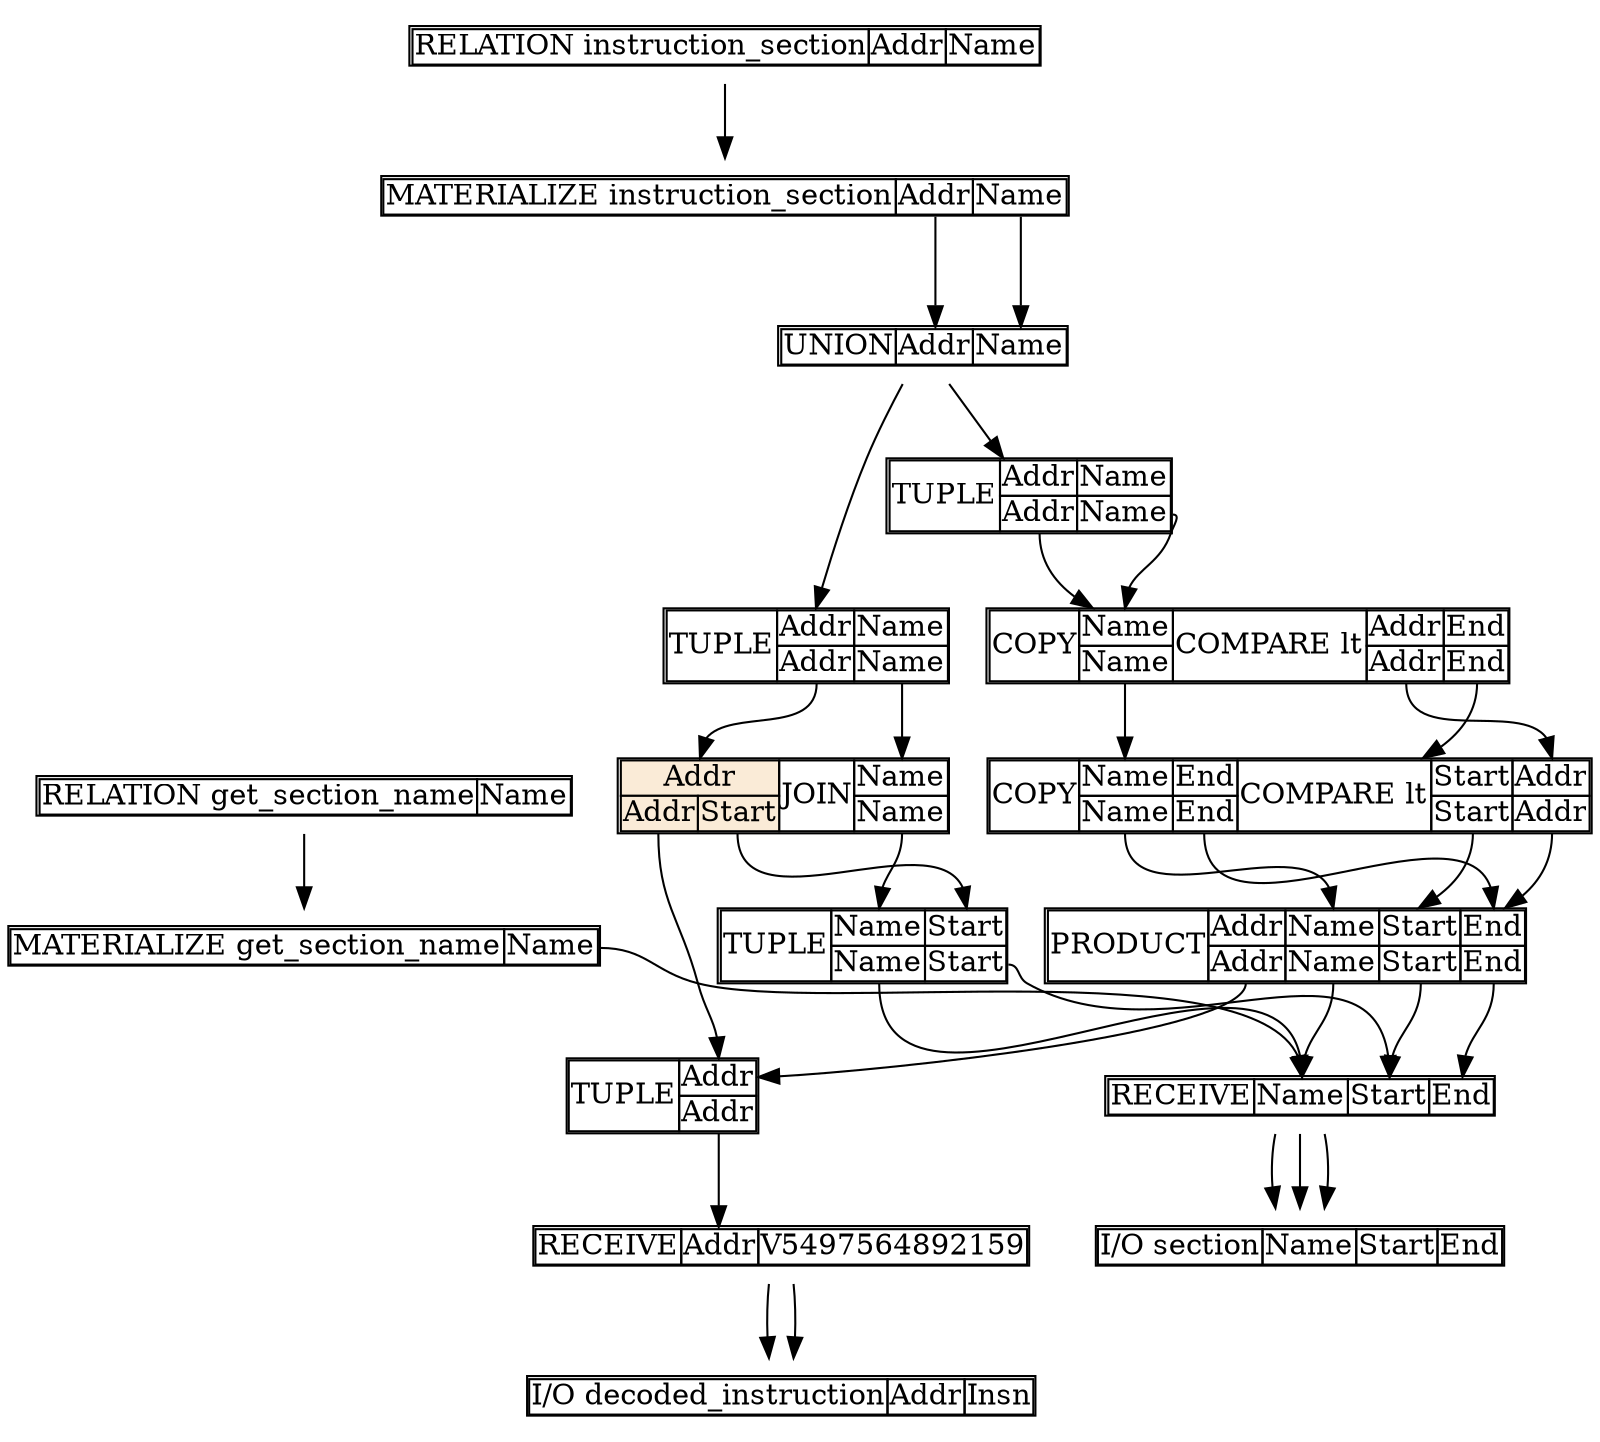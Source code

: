 digraph {
node [shape=none margin=0 nojustify=false labeljust=l font=courier];
t140412787383680 [ label=<<TABLE cellpadding="0" cellspacing="0" border="1"><TR><TD>RELATION get_section_name</TD><TD port="p0">Name</TD></TR></TABLE>>];
t140412787383680 -> v140412787405024;
t140412787391296 [ label=<<TABLE cellpadding="0" cellspacing="0" border="1"><TR><TD>RELATION instruction_section</TD><TD port="p0">Addr</TD><TD port="p1">Name</TD></TR></TABLE>>];
t140412787391296 -> v140412787386128;
t140412786347424 [label=<<TABLE cellpadding="0" cellspacing="0" border="1"><TR><TD>I/O section</TD><TD port="p0">Name</TD><TD port="p1">Start</TD><TD port="p2">End</TD></TR></TABLE>>];
v140412787393616 -> t140412786347424;
v140412787393616 -> t140412786347424;
v140412787393616 -> t140412786347424;
t140412787385120 [label=<<TABLE cellpadding="0" cellspacing="0" border="1"><TR><TD>I/O decoded_instruction</TD><TD port="p0">Addr</TD><TD port="p1">Insn</TD></TR></TABLE>>];
v140412787392720 -> t140412787385120;
v140412787392720 -> t140412787385120;
v140412787392720 [label=<<TABLE cellpadding="0" cellspacing="0" border="1"><TR><TD>RECEIVE</TD><TD port="c1">Addr</TD><TD port="c2">V5497564892159</TD></TR></TABLE>>];
v140412787393616 [label=<<TABLE cellpadding="0" cellspacing="0" border="1"><TR><TD>RECEIVE</TD><TD port="c3">Name</TD><TD port="c4">Start</TD><TD port="c5">End</TD></TR></TABLE>>];
v140412787397120 [label=<<TABLE cellpadding="0" cellspacing="0" border="1"><TR><TD rowspan="2">COPY</TD><TD port="c23">Name</TD><TD port="c24">End</TD><TD rowspan="2">COMPARE lt</TD><TD port="c140412787387280">Start</TD><TD port="c140412787385984">Addr</TD></TR><TR><TD port="g0">Name</TD><TD port="g1">End</TD><TD port="p0">Start</TD><TD port="p1">Addr</TD></TR></TABLE>>];
v140412787397120:p0 -> v140412787395184:c140412788416960;
v140412787397120:p1 -> v140412787395184:c140412788416384;
v140412787397120:g0 -> v140412787395184:c16;
v140412787397120:g1 -> v140412787395184:c18;
v140412787398768 [label=<<TABLE cellpadding="0" cellspacing="0" border="1"><TR><TD rowspan="2">COPY</TD><TD port="c27">Name</TD><TD rowspan="2">COMPARE lt</TD><TD port="c140412824064896">Addr</TD><TD port="c140412787404736">End</TD></TR><TR><TD port="g0">Name</TD><TD port="p0">Addr</TD><TD port="p1">End</TD></TR></TABLE>>];
v140412787398768:p0 -> v140412787397120:c140412787385984;
v140412787398768:p1 -> v140412787397120:c140412787390112;
v140412787398768:g0 -> v140412787397120:c23;
v140412787387568 [label=<<TABLE cellpadding="0" cellspacing="0" border="1"><TR><TD port="c13" colspan="2" bgcolor="antiquewhite">Addr</TD><TD rowspan="2">JOIN</TD><TD port="c14">Name</TD></TR><TR><TD bgcolor="antiquewhite" port="p0">Addr</TD><TD bgcolor="antiquewhite" port="p1">Start</TD><TD port="p2">Name</TD></TR></TABLE>>];
v140412787387568:p0 -> v140412788415488:c12;
v140412787387568:p1 -> v140412788413920:c11;
v140412787387568:p2 -> v140412788413920:c10;
v140412787395184 [label=<<TABLE cellpadding="0" cellspacing="0" border="1"><TR><TD rowspan="2">PRODUCT</TD><TD port="c15">Addr</TD><TD port="c16">Name</TD><TD port="c17">Start</TD><TD port="c18">End</TD></TR><TR><TD port="p0">Addr</TD><TD port="p1">Name</TD><TD port="p2">Start</TD><TD port="p3">End</TD></TR></TABLE>>];
v140412787395184:p0 -> v140412788415488:c12;
v140412787395184:p1 -> v140412787393616:c3;
v140412787395184:p2 -> v140412787393616:c4;
v140412787395184:p3 -> v140412787393616:c5;
v140412787386128 [label=<<TABLE cellpadding="0" cellspacing="0" border="1"><TR><TD>MATERIALIZE instruction_section</TD><TD port="c0">Addr</TD><TD port="c1">Name</TD></TR></TABLE>>];
v140412787386128:c0 -> v140412787385312:c19;
v140412787386128:c1 -> v140412787385312:c20;
v140412787405024 [label=<<TABLE cellpadding="0" cellspacing="0" border="1"><TR><TD>MATERIALIZE get_section_name</TD><TD port="c0">Name</TD></TR></TABLE>>];
v140412787405024:c0 -> v140412787393616:c3;
v140412787379632 [label=<<TABLE cellpadding="0" cellspacing="0" border="1"><TR><TD rowspan="2">TUPLE</TD><TD port="c6">Addr</TD><TD port="c7">Name</TD></TR><TR><TD port="p0">Addr</TD><TD port="p1">Name</TD></TR></TABLE>>];
v140412787379632:p0 -> v140412787387568:c13;
v140412787379632:p1 -> v140412787387568:c14;
v140412787402944 [label=<<TABLE cellpadding="0" cellspacing="0" border="1"><TR><TD rowspan="2">TUPLE</TD><TD port="c8">Addr</TD><TD port="c9">Name</TD></TR><TR><TD port="p0">Addr</TD><TD port="p1">Name</TD></TR></TABLE>>];
v140412787402944:p0 -> v140412787398768:c25;
v140412787402944:p1 -> v140412787398768:c27;
v140412788413920 [label=<<TABLE cellpadding="0" cellspacing="0" border="1"><TR><TD rowspan="2">TUPLE</TD><TD port="c10">Name</TD><TD port="c11">Start</TD></TR><TR><TD port="p0">Name</TD><TD port="p1">Start</TD></TR></TABLE>>];
v140412788413920:p0 -> v140412787393616:c3;
v140412788413920:p1 -> v140412787393616:c4;
v140412788415488 [label=<<TABLE cellpadding="0" cellspacing="0" border="1"><TR><TD rowspan="2">TUPLE</TD><TD port="c12">Addr</TD></TR><TR><TD port="p0">Addr</TD></TR></TABLE>>];
v140412788415488:p0 -> v140412787392720:c1;
v140412787385312 [label=<<TABLE cellpadding="0" cellspacing="0" border="1"><TR><TD rowspan="2">UNION</TD><TD port="c19">Addr</TD><TD port="c20">Name</TD></TR></TABLE>>];
v140412787385312 -> v140412787379632;
v140412787385312 -> v140412787402944;
}
